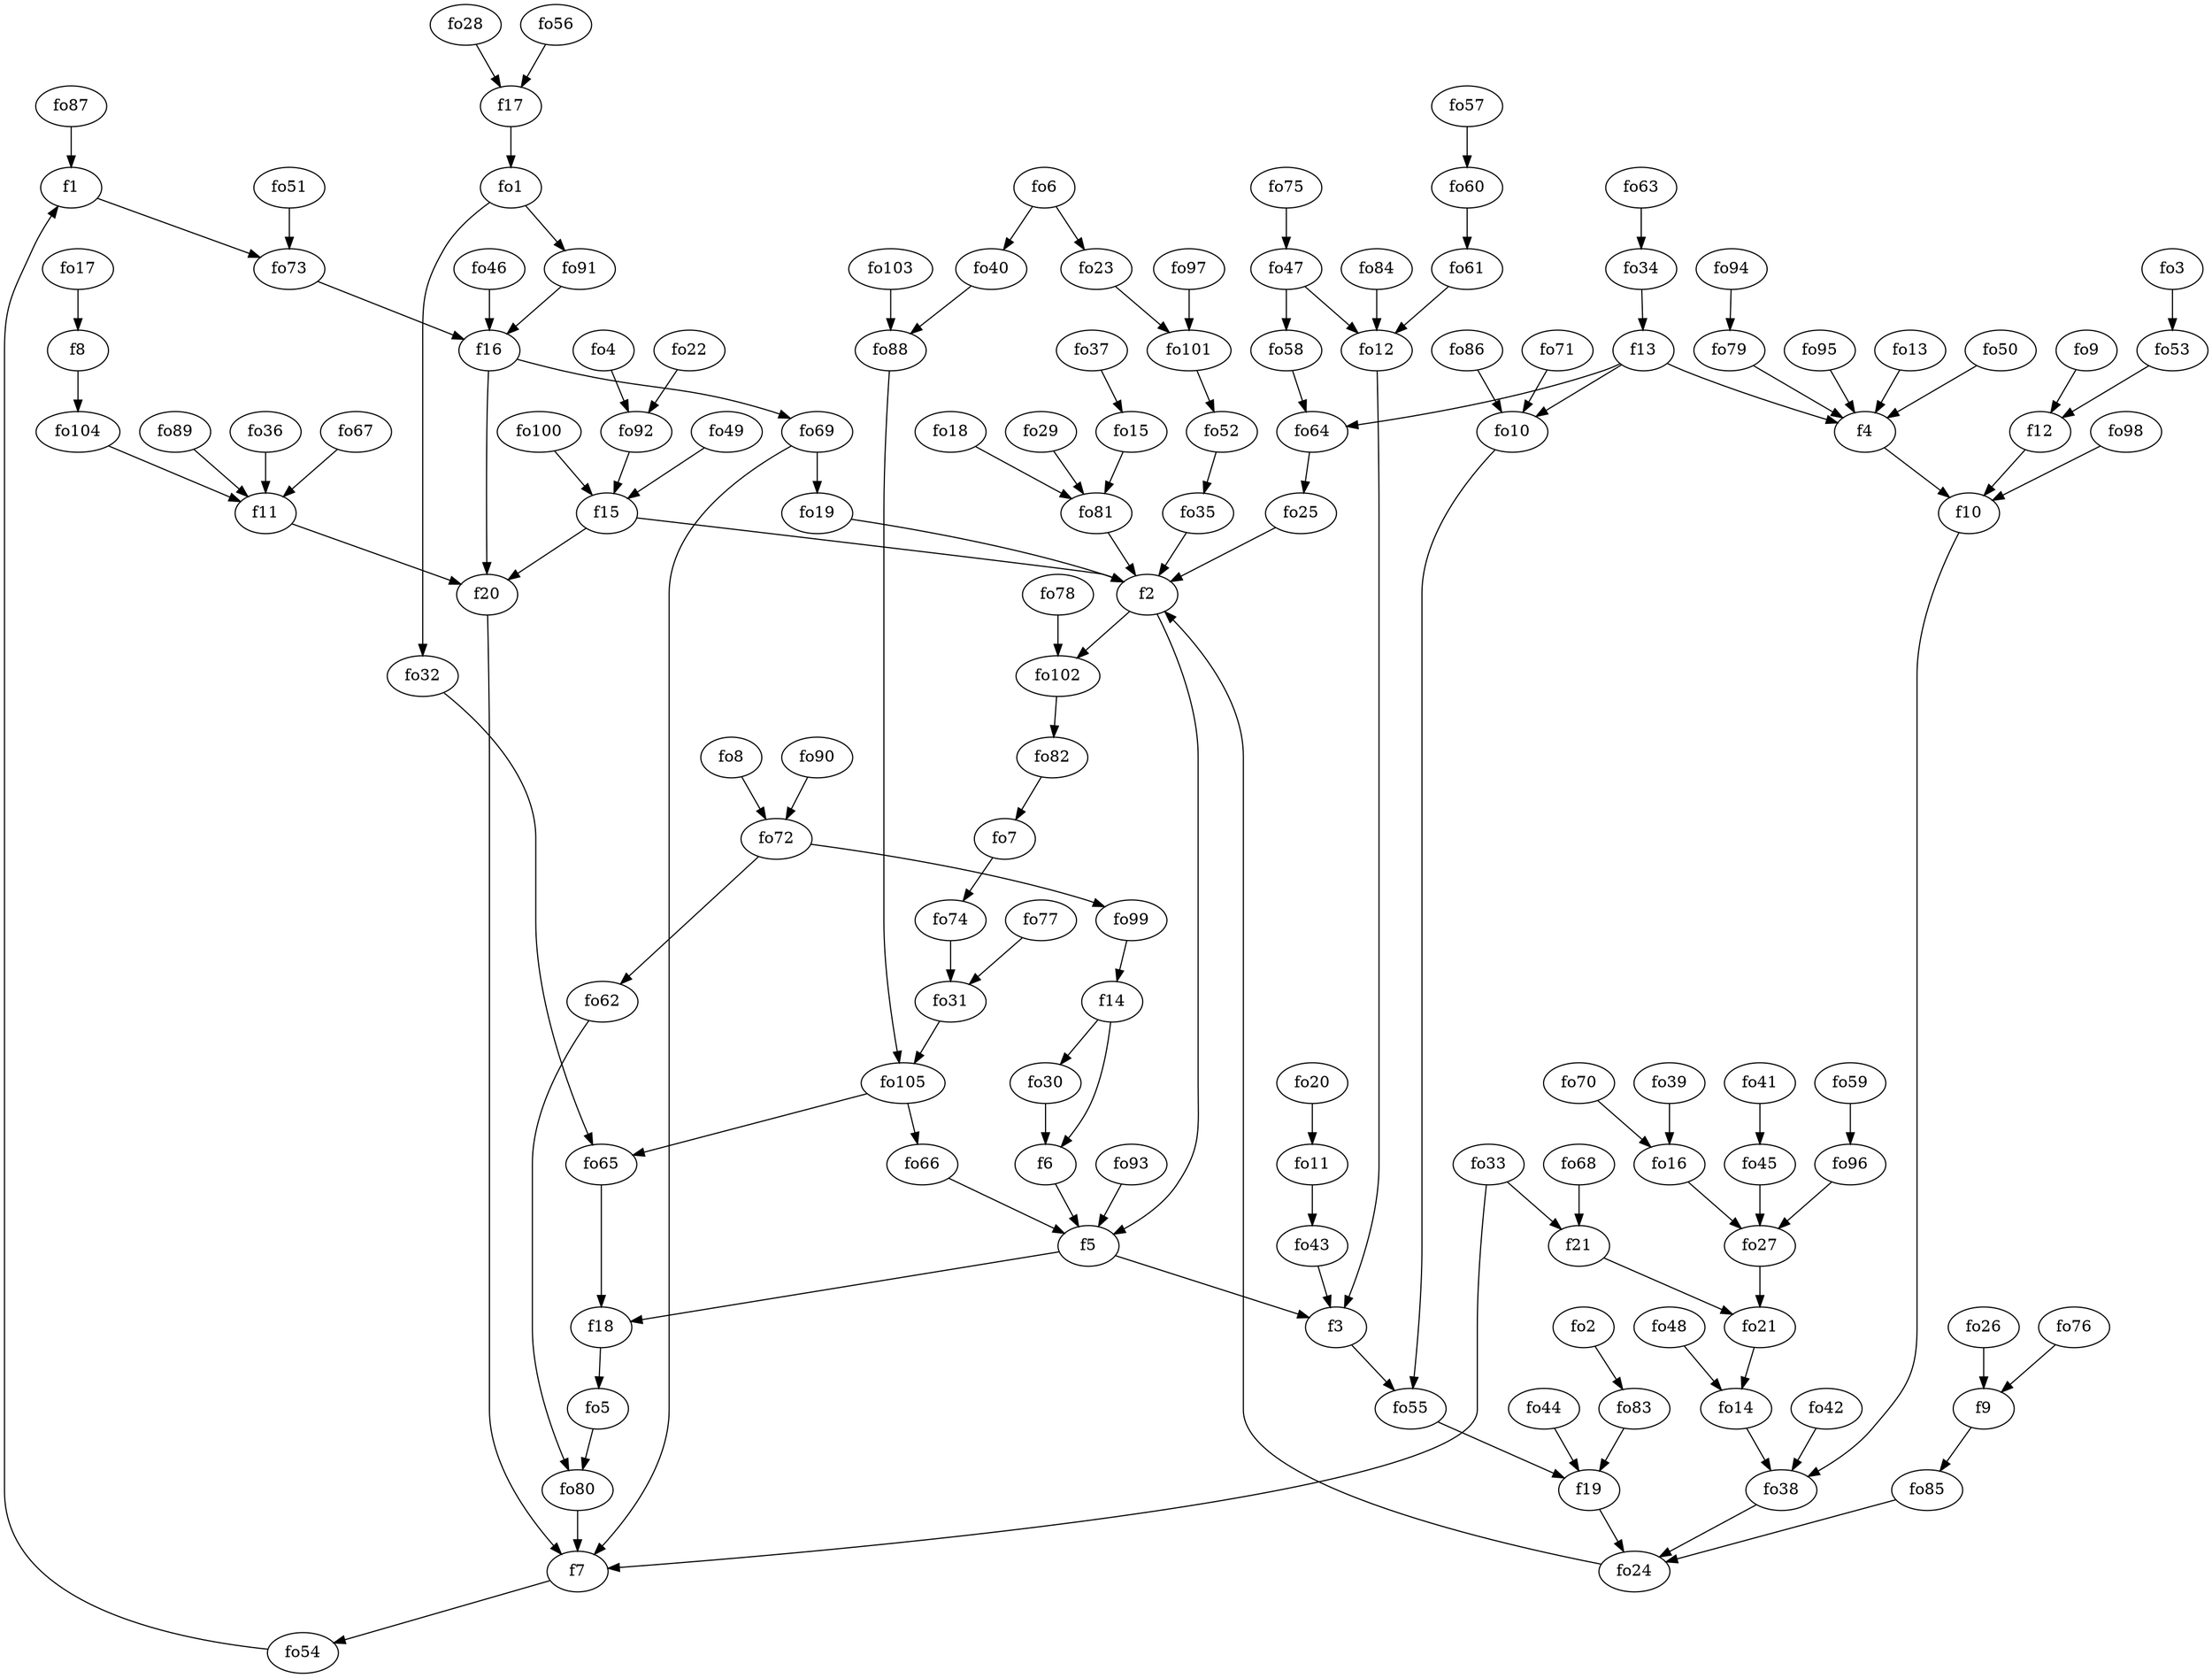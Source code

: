 strict digraph  {
f1;
f2;
f3;
f4;
f5;
f6;
f7;
f8;
f9;
f10;
f11;
f12;
f13;
f14;
f15;
f16;
f17;
f18;
f19;
f20;
f21;
fo1;
fo2;
fo3;
fo4;
fo5;
fo6;
fo7;
fo8;
fo9;
fo10;
fo11;
fo12;
fo13;
fo14;
fo15;
fo16;
fo17;
fo18;
fo19;
fo20;
fo21;
fo22;
fo23;
fo24;
fo25;
fo26;
fo27;
fo28;
fo29;
fo30;
fo31;
fo32;
fo33;
fo34;
fo35;
fo36;
fo37;
fo38;
fo39;
fo40;
fo41;
fo42;
fo43;
fo44;
fo45;
fo46;
fo47;
fo48;
fo49;
fo50;
fo51;
fo52;
fo53;
fo54;
fo55;
fo56;
fo57;
fo58;
fo59;
fo60;
fo61;
fo62;
fo63;
fo64;
fo65;
fo66;
fo67;
fo68;
fo69;
fo70;
fo71;
fo72;
fo73;
fo74;
fo75;
fo76;
fo77;
fo78;
fo79;
fo80;
fo81;
fo82;
fo83;
fo84;
fo85;
fo86;
fo87;
fo88;
fo89;
fo90;
fo91;
fo92;
fo93;
fo94;
fo95;
fo96;
fo97;
fo98;
fo99;
fo100;
fo101;
fo102;
fo103;
fo104;
fo105;
f1 -> fo73  [weight=2];
f2 -> f5  [weight=2];
f2 -> fo102  [weight=2];
f3 -> fo55  [weight=2];
f4 -> f10  [weight=2];
f5 -> f18  [weight=2];
f5 -> f3  [weight=2];
f6 -> f5  [weight=2];
f7 -> fo54  [weight=2];
f8 -> fo104  [weight=2];
f9 -> fo85  [weight=2];
f10 -> fo38  [weight=2];
f11 -> f20  [weight=2];
f12 -> f10  [weight=2];
f13 -> fo64  [weight=2];
f13 -> f4  [weight=2];
f13 -> fo10  [weight=2];
f14 -> fo30  [weight=2];
f14 -> f6  [weight=2];
f15 -> f2  [weight=2];
f15 -> f20  [weight=2];
f16 -> fo69  [weight=2];
f16 -> f20  [weight=2];
f17 -> fo1  [weight=2];
f18 -> fo5  [weight=2];
f19 -> fo24  [weight=2];
f20 -> f7  [weight=2];
f21 -> fo21  [weight=2];
fo1 -> fo91  [weight=2];
fo1 -> fo32  [weight=2];
fo2 -> fo83  [weight=2];
fo3 -> fo53  [weight=2];
fo4 -> fo92  [weight=2];
fo5 -> fo80  [weight=2];
fo6 -> fo40  [weight=2];
fo6 -> fo23  [weight=2];
fo7 -> fo74  [weight=2];
fo8 -> fo72  [weight=2];
fo9 -> f12  [weight=2];
fo10 -> fo55  [weight=2];
fo11 -> fo43  [weight=2];
fo12 -> f3  [weight=2];
fo13 -> f4  [weight=2];
fo14 -> fo38  [weight=2];
fo15 -> fo81  [weight=2];
fo16 -> fo27  [weight=2];
fo17 -> f8  [weight=2];
fo18 -> fo81  [weight=2];
fo19 -> f2  [weight=2];
fo20 -> fo11  [weight=2];
fo21 -> fo14  [weight=2];
fo22 -> fo92  [weight=2];
fo23 -> fo101  [weight=2];
fo24 -> f2  [weight=2];
fo25 -> f2  [weight=2];
fo26 -> f9  [weight=2];
fo27 -> fo21  [weight=2];
fo28 -> f17  [weight=2];
fo29 -> fo81  [weight=2];
fo30 -> f6  [weight=2];
fo31 -> fo105  [weight=2];
fo32 -> fo65  [weight=2];
fo33 -> f21  [weight=2];
fo33 -> f7  [weight=2];
fo34 -> f13  [weight=2];
fo35 -> f2  [weight=2];
fo36 -> f11  [weight=2];
fo37 -> fo15  [weight=2];
fo38 -> fo24  [weight=2];
fo39 -> fo16  [weight=2];
fo40 -> fo88  [weight=2];
fo41 -> fo45  [weight=2];
fo42 -> fo38  [weight=2];
fo43 -> f3  [weight=2];
fo44 -> f19  [weight=2];
fo45 -> fo27  [weight=2];
fo46 -> f16  [weight=2];
fo47 -> fo12  [weight=2];
fo47 -> fo58  [weight=2];
fo48 -> fo14  [weight=2];
fo49 -> f15  [weight=2];
fo50 -> f4  [weight=2];
fo51 -> fo73  [weight=2];
fo52 -> fo35  [weight=2];
fo53 -> f12  [weight=2];
fo54 -> f1  [weight=2];
fo55 -> f19  [weight=2];
fo56 -> f17  [weight=2];
fo57 -> fo60  [weight=2];
fo58 -> fo64  [weight=2];
fo59 -> fo96  [weight=2];
fo60 -> fo61  [weight=2];
fo61 -> fo12  [weight=2];
fo62 -> fo80  [weight=2];
fo63 -> fo34  [weight=2];
fo64 -> fo25  [weight=2];
fo65 -> f18  [weight=2];
fo66 -> f5  [weight=2];
fo67 -> f11  [weight=2];
fo68 -> f21  [weight=2];
fo69 -> f7  [weight=2];
fo69 -> fo19  [weight=2];
fo70 -> fo16  [weight=2];
fo71 -> fo10  [weight=2];
fo72 -> fo62  [weight=2];
fo72 -> fo99  [weight=2];
fo73 -> f16  [weight=2];
fo74 -> fo31  [weight=2];
fo75 -> fo47  [weight=2];
fo76 -> f9  [weight=2];
fo77 -> fo31  [weight=2];
fo78 -> fo102  [weight=2];
fo79 -> f4  [weight=2];
fo80 -> f7  [weight=2];
fo81 -> f2  [weight=2];
fo82 -> fo7  [weight=2];
fo83 -> f19  [weight=2];
fo84 -> fo12  [weight=2];
fo85 -> fo24  [weight=2];
fo86 -> fo10  [weight=2];
fo87 -> f1  [weight=2];
fo88 -> fo105  [weight=2];
fo89 -> f11  [weight=2];
fo90 -> fo72  [weight=2];
fo91 -> f16  [weight=2];
fo92 -> f15  [weight=2];
fo93 -> f5  [weight=2];
fo94 -> fo79  [weight=2];
fo95 -> f4  [weight=2];
fo96 -> fo27  [weight=2];
fo97 -> fo101  [weight=2];
fo98 -> f10  [weight=2];
fo99 -> f14  [weight=2];
fo100 -> f15  [weight=2];
fo101 -> fo52  [weight=2];
fo102 -> fo82  [weight=2];
fo103 -> fo88  [weight=2];
fo104 -> f11  [weight=2];
fo105 -> fo66  [weight=2];
fo105 -> fo65  [weight=2];
}
